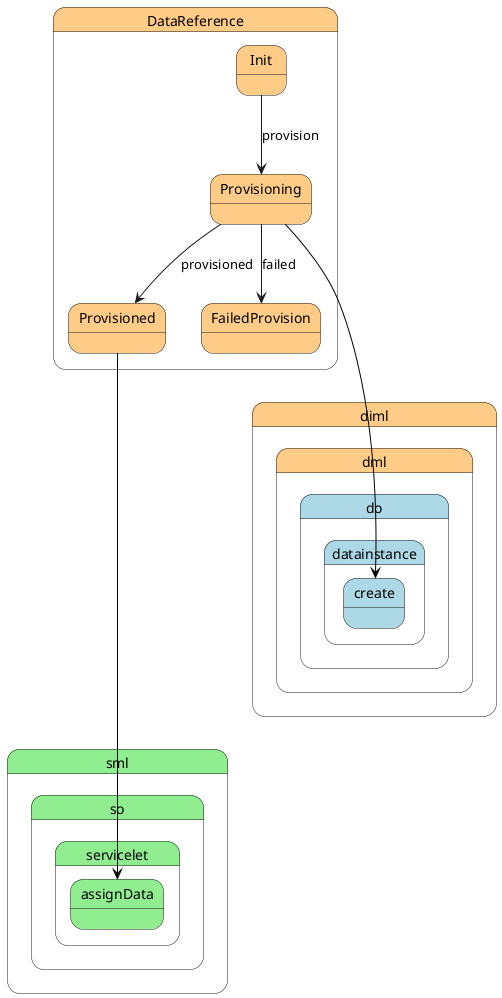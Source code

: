 @startuml



state DataReference #ffcc88 {

    state Init #ffcc88 {
    }

    state Provisioning #ffcc88 {
    }

    state Provisioned #ffcc88 {
    }

    state FailedProvision #ffcc88 {
    }

}


Init --> Provisioning : provision

Provisioning --> Provisioned : provisioned

Provisioning --> FailedProvision : failed



 state "diml" as diml #ffcc88 {
state "dml" as dimldml #ffcc88 {
state "do" as dimldmldo #lightblue {
state "datainstance" as dimldmldodatainstance #lightblue {
state "create" as dimldmldodatainstancecreate #lightblue {
}
}
}
}
}

 Provisioning -[#black]--> dimldmldodatainstancecreate
 
 state "sml" as sml #lightgreen {
state "so" as smlso #lightgreen {
state "servicelet" as smlsoservicelet #lightgreen {
state "assignData" as smlsoserviceletassignData #lightgreen {
}
}
}
}

 Provisioned -[#black]--> smlsoserviceletassignData
 

@enduml
